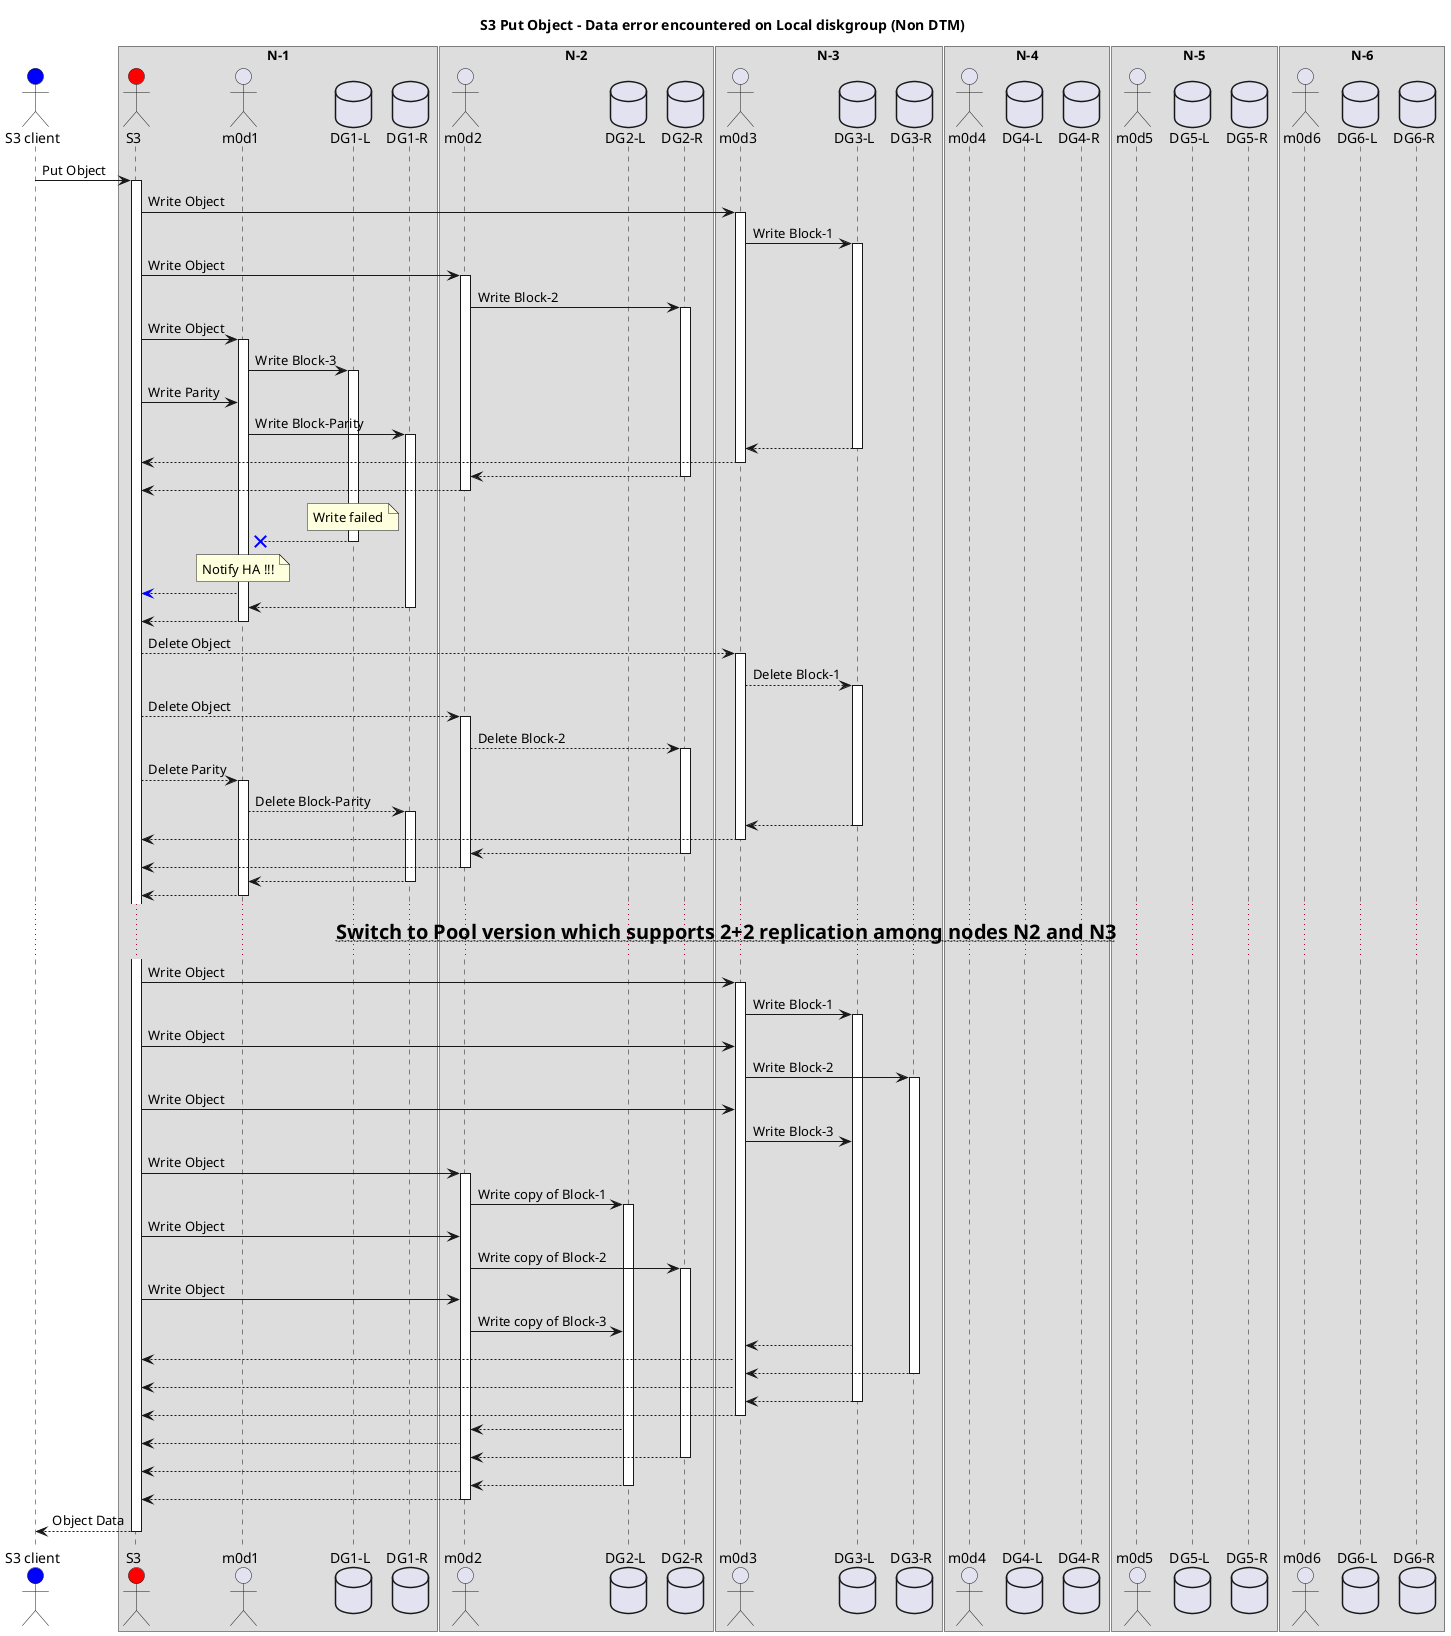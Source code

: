 @startuml
title <b>S3 Put Object - Data error encountered on Local diskgroup (Non DTM)</b>

actor "S3 client" as S3C #blue
box "N-1"
actor S3 #red
actor m0d1
database "DG1-L"
database "DG1-R"
endbox

box "N-2"
actor m0d2
database "DG2-L"
database "DG2-R"
endbox

box "N-3"
actor m0d3
database "DG3-L"
database "DG3-R"
endbox

box "N-4"
actor m0d4
database "DG4-L"
database "DG4-R"
endbox

box "N-5"
actor m0d5
database "DG5-L"
database "DG5-R"
endbox

box "N-6"
actor m0d6
database "DG6-L"
database "DG6-R"
endbox

S3C -> S3 ++: Put Object
S3->m0d3 ++ :Write Object
m0d3 -> "DG3-L" ++ :Write Block-1

S3->m0d2 ++ :Write Object
m0d2 -> "DG2-R" ++ :Write Block-2

S3->m0d1 ++ :Write Object
m0d1 -> "DG1-L" ++ :Write Block-3

S3->m0d1 :Write Parity
m0d1 -> "DG1-R" ++ :Write Block-Parity


"DG3-L" -->  m0d3 --
m0d3-->S3 --

"DG2-R" --> m0d2 --
m0d2-->S3 --

note over "DG1-L": Write failed

"DG1-L" -[#blue]->x  m0d1 --
note over m0d1: Notify HA !!!
m0d1-[#blue]->S3

"DG1-R" -->  m0d1 --
m0d1-->S3 --

S3-->m0d3 ++ :Delete Object
m0d3 --> "DG3-L" ++ :Delete Block-1

S3-->m0d2 ++ :Delete Object
m0d2 --> "DG2-R" ++ :Delete Block-2

S3-->m0d1 ++:Delete Parity
m0d1 --> "DG1-R" ++ :Delete Block-Parity

"DG3-L" -->  m0d3 --
m0d3-->S3 --

"DG2-R" -->  m0d2 --
m0d2-->S3 --

"DG1-R" -->  m0d1 --
m0d1-->S3 --

... <b><size:20>~~Switch to Pool version which supports 2+2 replication among nodes N2 and N3~~</b> ...


S3->m0d3 ++ :Write Object
m0d3 -> "DG3-L" ++ :Write Block-1

S3->m0d3 :Write Object
m0d3 -> "DG3-R" ++ :Write Block-2

S3->m0d3 :Write Object
m0d3 -> "DG3-L" :Write Block-3

S3->m0d2 ++ :Write Object
m0d2 -> "DG2-L" ++ :Write copy of Block-1

S3->m0d2 :Write Object
m0d2 -> "DG2-R" ++ :Write copy of Block-2

S3->m0d2 :Write Object
m0d2 -> "DG2-L" :Write copy of Block-3



"DG3-L" -->  m0d3
m0d3-->S3

"DG3-R" -->  m0d3 --
m0d3-->S3

"DG3-L" -->  m0d3 --
m0d3-->S3 --

"DG2-L" -->  m0d2
m0d2-->S3

"DG2-R" -->  m0d2 --
m0d2-->S3

"DG2-L" -->  m0d2 --
m0d2-->S3 --


S3C <-- S3 -- : Object Data
@enduml
